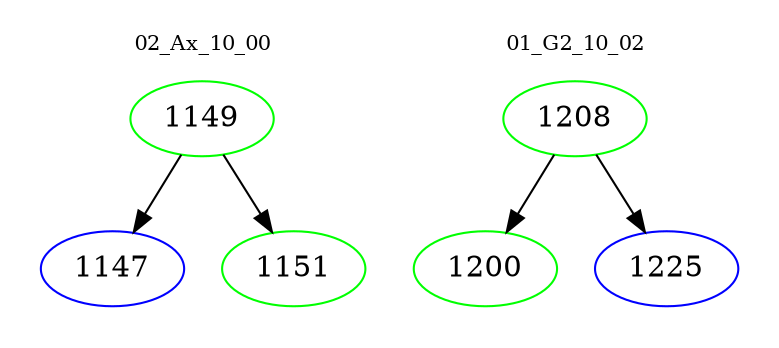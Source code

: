 digraph{
subgraph cluster_0 {
color = white
label = "02_Ax_10_00";
fontsize=10;
T0_1149 [label="1149", color="green"]
T0_1149 -> T0_1147 [color="black"]
T0_1147 [label="1147", color="blue"]
T0_1149 -> T0_1151 [color="black"]
T0_1151 [label="1151", color="green"]
}
subgraph cluster_1 {
color = white
label = "01_G2_10_02";
fontsize=10;
T1_1208 [label="1208", color="green"]
T1_1208 -> T1_1200 [color="black"]
T1_1200 [label="1200", color="green"]
T1_1208 -> T1_1225 [color="black"]
T1_1225 [label="1225", color="blue"]
}
}
